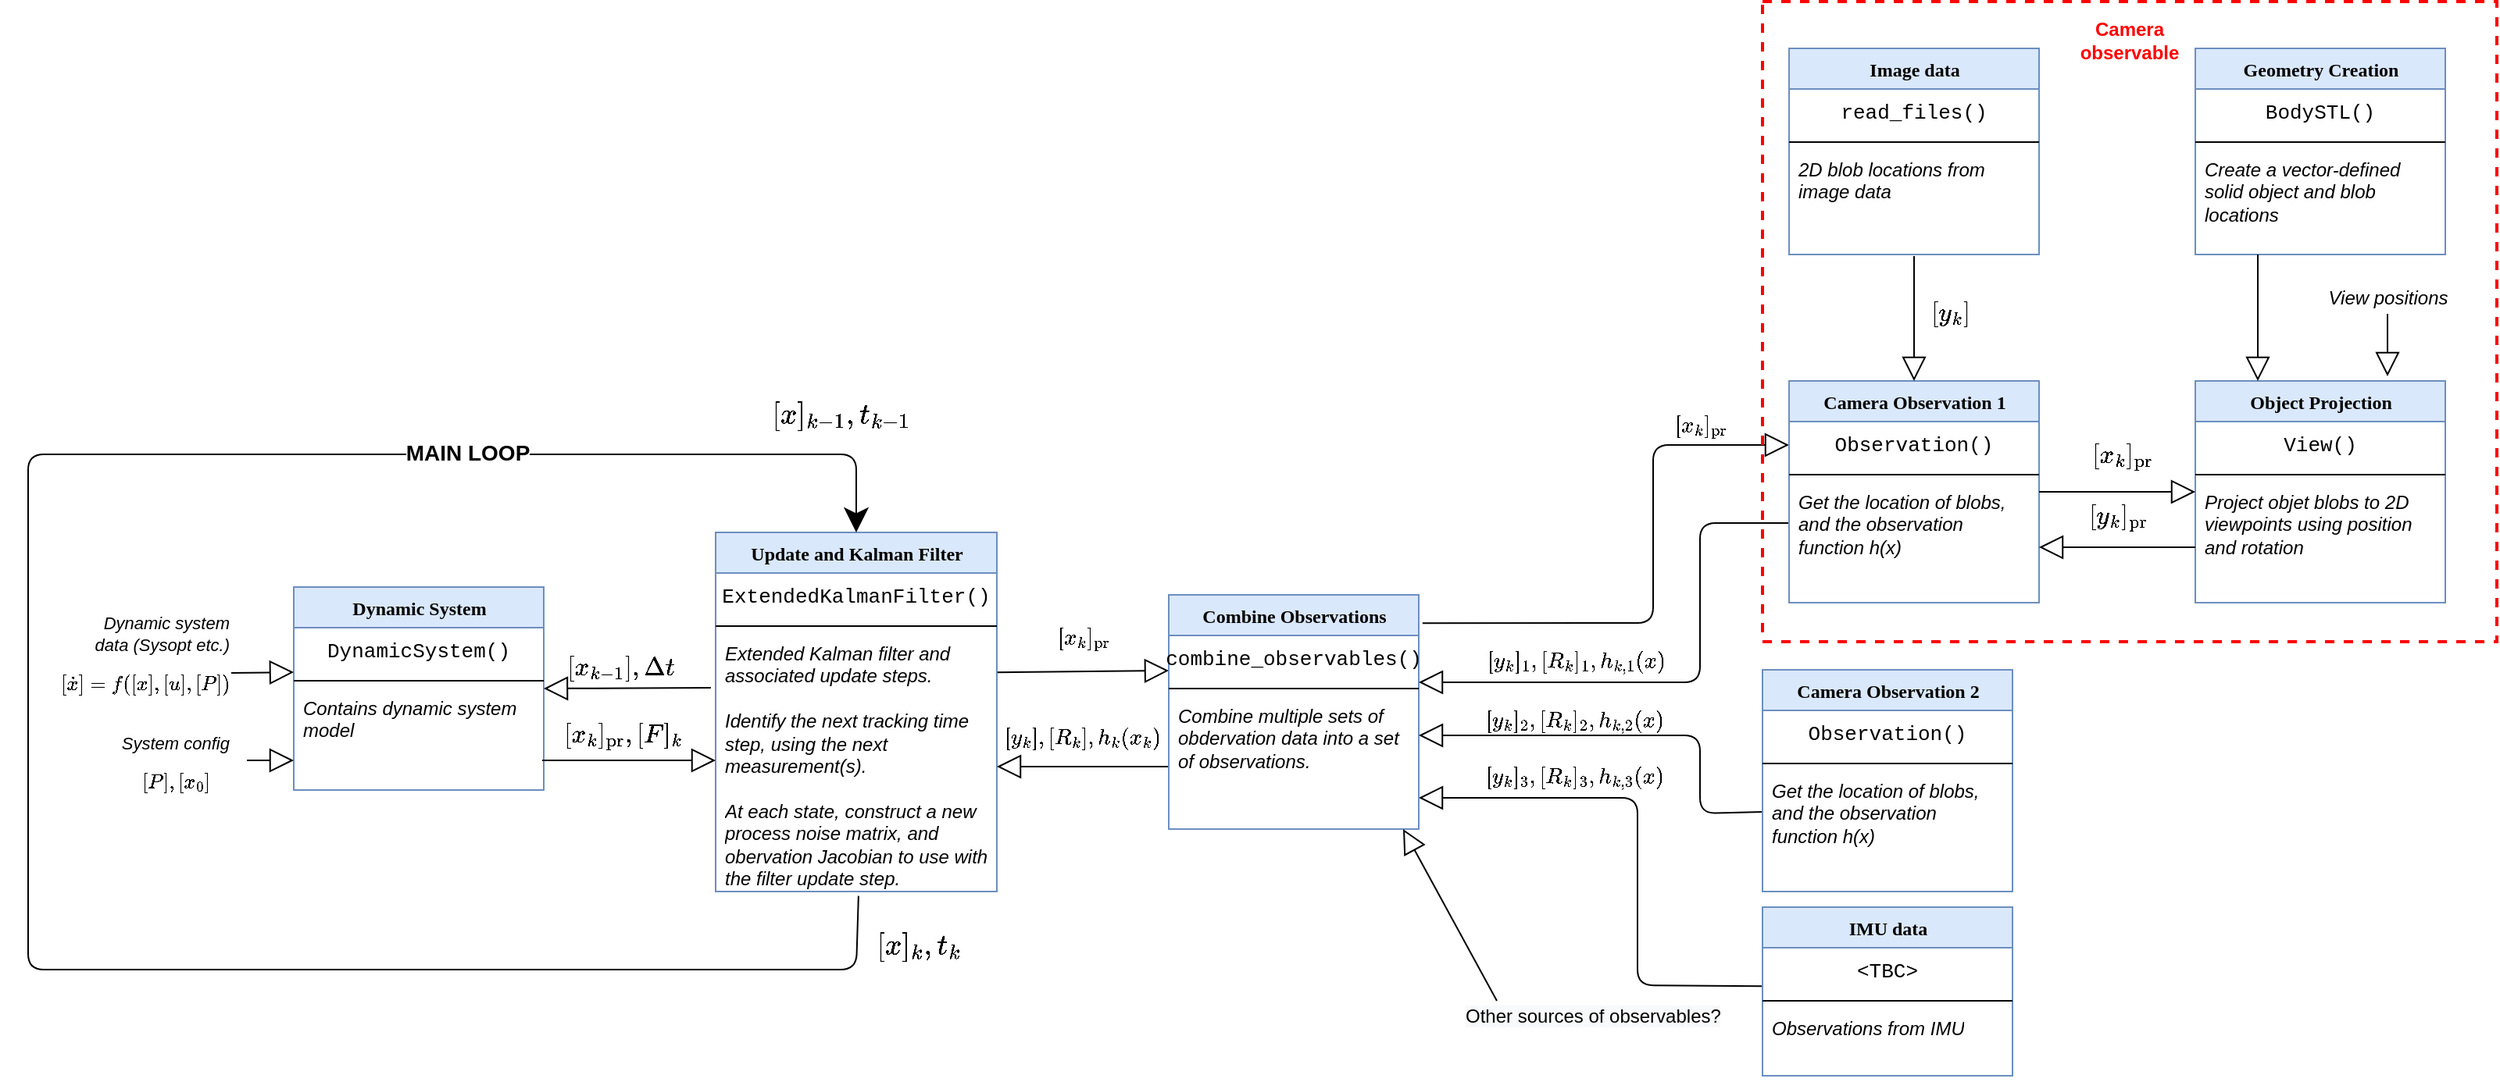 <mxfile version="16.5.1" type="device"><diagram name="Page-1" id="9f46799a-70d6-7492-0946-bef42562c5a5"><mxGraphModel dx="3623" dy="2398" grid="1" gridSize="10" guides="1" tooltips="1" connect="1" arrows="1" fold="1" page="1" pageScale="1" pageWidth="1100" pageHeight="850" background="none" math="1" shadow="0"><root><mxCell id="0"/><mxCell id="1" parent="0"/><mxCell id="78961159f06e98e8-56" value="Dynamic System" style="swimlane;html=1;fontStyle=1;align=center;verticalAlign=top;childLayout=stackLayout;horizontal=1;startSize=26;horizontalStack=0;resizeParent=1;resizeLast=0;collapsible=1;marginBottom=0;swimlaneFillColor=#ffffff;rounded=0;shadow=0;comic=0;labelBackgroundColor=none;strokeWidth=1;fillColor=#dae8fc;fontFamily=Verdana;fontSize=12;strokeColor=#6c8ebf;" parent="1" vertex="1"><mxGeometry x="110" y="75" width="160" height="130" as="geometry"/></mxCell><mxCell id="YIGwwPv-R-SoOtM_OeYY-2" style="edgeStyle=orthogonalEdgeStyle;rounded=0;orthogonalLoop=1;jettySize=auto;html=1;exitX=1;exitY=0.5;exitDx=0;exitDy=0;" parent="78961159f06e98e8-56" edge="1"><mxGeometry relative="1" as="geometry"><mxPoint x="160" y="65.0" as="sourcePoint"/><mxPoint x="160" y="65.0" as="targetPoint"/></mxGeometry></mxCell><mxCell id="YIGwwPv-R-SoOtM_OeYY-81" value="&lt;font face=&quot;Courier New&quot;&gt;DynamicSystem()&lt;/font&gt;" style="text;html=1;strokeColor=none;fillColor=none;align=center;verticalAlign=middle;whiteSpace=wrap;rounded=0;labelBorderColor=none;fontFamily=Helvetica;fontSize=13;fontColor=default;" parent="78961159f06e98e8-56" vertex="1"><mxGeometry y="26" width="160" height="30" as="geometry"/></mxCell><mxCell id="YIGwwPv-R-SoOtM_OeYY-84" value="" style="line;html=1;strokeWidth=1;fillColor=none;align=left;verticalAlign=middle;spacingTop=-1;spacingLeft=3;spacingRight=3;rotatable=0;labelPosition=right;points=[];portConstraint=eastwest;" parent="78961159f06e98e8-56" vertex="1"><mxGeometry y="56" width="160" height="8" as="geometry"/></mxCell><mxCell id="78961159f06e98e8-57" value="Contains dynamic system model" style="text;html=1;strokeColor=none;fillColor=none;align=left;verticalAlign=top;spacingLeft=4;spacingRight=4;whiteSpace=wrap;overflow=hidden;rotatable=0;points=[[0,0.5],[1,0.5]];portConstraint=eastwest;fontStyle=2" parent="78961159f06e98e8-56" vertex="1"><mxGeometry y="64" width="160" height="44" as="geometry"/></mxCell><mxCell id="YIGwwPv-R-SoOtM_OeYY-9" value="&lt;font face=&quot;Helvetica&quot;&gt;&lt;i&gt;Dynamic system&lt;br&gt;data (Sysopt etc.)&lt;br&gt;$$ [\dot{x}] = f([x],[u],[P])$$&lt;br&gt;&lt;/i&gt;&lt;/font&gt;" style="endArrow=block;html=1;rounded=0;fontFamily=Courier New;labelPosition=center;verticalLabelPosition=middle;align=right;verticalAlign=middle;endFill=0;endSize=13;labelBackgroundColor=none;" parent="1" edge="1"><mxGeometry x="-1.0" width="50" height="50" relative="1" as="geometry"><mxPoint x="70" y="130" as="sourcePoint"/><mxPoint x="110" y="129.5" as="targetPoint"/><Array as="points"/><mxPoint as="offset"/></mxGeometry></mxCell><mxCell id="YIGwwPv-R-SoOtM_OeYY-10" value="Update and Kalman Filter" style="swimlane;html=1;fontStyle=1;align=center;verticalAlign=top;childLayout=stackLayout;horizontal=1;startSize=26;horizontalStack=0;resizeParent=1;resizeLast=0;collapsible=1;marginBottom=0;swimlaneFillColor=#ffffff;rounded=0;shadow=0;comic=0;labelBackgroundColor=none;strokeWidth=1;fillColor=#dae8fc;fontFamily=Verdana;fontSize=12;strokeColor=#6c8ebf;" parent="1" vertex="1"><mxGeometry x="380" y="40" width="180" height="230" as="geometry"/></mxCell><mxCell id="YIGwwPv-R-SoOtM_OeYY-83" value="&lt;font face=&quot;Courier New&quot; style=&quot;font-size: 13px&quot;&gt;ExtendedKalmanFilter()&lt;/font&gt;" style="text;html=1;strokeColor=none;fillColor=none;align=center;verticalAlign=middle;whiteSpace=wrap;rounded=0;labelBorderColor=none;fontFamily=Helvetica;fontSize=13;fontColor=default;" parent="YIGwwPv-R-SoOtM_OeYY-10" vertex="1"><mxGeometry y="26" width="180" height="30" as="geometry"/></mxCell><mxCell id="YIGwwPv-R-SoOtM_OeYY-85" value="" style="line;html=1;strokeWidth=1;fillColor=none;align=left;verticalAlign=middle;spacingTop=-1;spacingLeft=3;spacingRight=3;rotatable=0;labelPosition=right;points=[];portConstraint=eastwest;" parent="YIGwwPv-R-SoOtM_OeYY-10" vertex="1"><mxGeometry y="56" width="180" height="8" as="geometry"/></mxCell><mxCell id="YIGwwPv-R-SoOtM_OeYY-12" style="edgeStyle=orthogonalEdgeStyle;rounded=0;orthogonalLoop=1;jettySize=auto;html=1;exitX=1;exitY=0.5;exitDx=0;exitDy=0;" parent="YIGwwPv-R-SoOtM_OeYY-10" edge="1"><mxGeometry relative="1" as="geometry"><mxPoint x="160" y="65.0" as="sourcePoint"/><mxPoint x="160" y="65.0" as="targetPoint"/></mxGeometry></mxCell><mxCell id="YIGwwPv-R-SoOtM_OeYY-53" style="edgeStyle=orthogonalEdgeStyle;rounded=0;orthogonalLoop=1;jettySize=auto;html=1;exitX=1;exitY=0.5;exitDx=0;exitDy=0;" parent="YIGwwPv-R-SoOtM_OeYY-10" edge="1"><mxGeometry relative="1" as="geometry"><mxPoint x="180" y="49" as="sourcePoint"/><mxPoint x="180" y="49" as="targetPoint"/></mxGeometry></mxCell><mxCell id="YIGwwPv-R-SoOtM_OeYY-11" value="Extended Kalman filter and associated update steps.&lt;br&gt;&lt;br&gt;Identify the next tracking time step, using the next measurement(s).&lt;br&gt;&lt;br&gt;At each state, construct a new process noise matrix, and obervation Jacobian to use with the filter update step." style="text;html=1;strokeColor=none;fillColor=none;align=left;verticalAlign=top;spacingLeft=4;spacingRight=4;whiteSpace=wrap;overflow=hidden;rotatable=0;points=[[0,0.5],[1,0.5]];portConstraint=eastwest;fontStyle=2" parent="YIGwwPv-R-SoOtM_OeYY-10" vertex="1"><mxGeometry y="64" width="180" height="166" as="geometry"/></mxCell><mxCell id="YIGwwPv-R-SoOtM_OeYY-96" value="" style="endArrow=classic;html=1;labelBackgroundColor=none;labelBorderColor=none;fontFamily=Helvetica;fontSize=12;fontColor=default;endSize=13;fillColor=#000000;jumpSize=6;rounded=1;entryX=0.5;entryY=0;entryDx=0;entryDy=0;exitX=0.508;exitY=1.017;exitDx=0;exitDy=0;exitPerimeter=0;" parent="YIGwwPv-R-SoOtM_OeYY-10" source="YIGwwPv-R-SoOtM_OeYY-11" target="YIGwwPv-R-SoOtM_OeYY-10" edge="1"><mxGeometry width="50" height="50" relative="1" as="geometry"><mxPoint x="90" y="420" as="sourcePoint"/><mxPoint x="90" y="-150" as="targetPoint"/><Array as="points"><mxPoint x="90" y="280"/><mxPoint x="-440" y="280"/><mxPoint x="-440" y="-50"/><mxPoint x="90" y="-50"/></Array></mxGeometry></mxCell><mxCell id="bnREt000BLG81VtpY1rq-1" value="&lt;b&gt;&lt;font style=&quot;font-size: 14px&quot;&gt;MAIN LOOP&lt;/font&gt;&lt;/b&gt;" style="edgeLabel;html=1;align=center;verticalAlign=middle;resizable=0;points=[];" parent="YIGwwPv-R-SoOtM_OeYY-96" vertex="1" connectable="0"><mxGeometry x="0.426" y="1" relative="1" as="geometry"><mxPoint x="127" as="offset"/></mxGeometry></mxCell><mxCell id="YIGwwPv-R-SoOtM_OeYY-17" value="&lt;span style=&quot;color: rgb(0 , 0 , 0) ; font-family: &amp;#34;helvetica&amp;#34; ; font-size: 14px ; font-style: normal ; font-weight: 400 ; letter-spacing: normal ; text-align: right ; text-indent: 0px ; text-transform: none ; word-spacing: 0px ; background-color: rgb(248 , 249 , 250) ; display: inline ; float: none&quot;&gt;$$[x_{k-1}], \Delta t$$&lt;/span&gt;" style="endArrow=block;rounded=0;fontFamily=Courier New;labelPosition=center;verticalLabelPosition=middle;align=center;verticalAlign=middle;endFill=0;endSize=13;fontSize=14;spacing=0;html=1;labelBorderColor=none;labelBackgroundColor=none;fontColor=default;entryX=1;entryY=0.5;entryDx=0;entryDy=0;exitX=-0.017;exitY=0.214;exitDx=0;exitDy=0;exitPerimeter=0;" parent="1" source="YIGwwPv-R-SoOtM_OeYY-11" target="78961159f06e98e8-56" edge="1"><mxGeometry x="0.083" y="-13" width="50" height="50" relative="1" as="geometry"><mxPoint x="340" y="170" as="sourcePoint"/><mxPoint x="280" y="142" as="targetPoint"/><Array as="points"/><mxPoint as="offset"/></mxGeometry></mxCell><mxCell id="YIGwwPv-R-SoOtM_OeYY-65" value="&lt;span style=&quot;color: rgb(0 , 0 , 0) ; font-family: &amp;#34;helvetica&amp;#34; ; font-size: 14px ; font-style: normal ; font-weight: 400 ; letter-spacing: normal ; text-align: right ; text-indent: 0px ; text-transform: none ; word-spacing: 0px ; background-color: rgb(248 , 249 , 250) ; display: inline ; float: none&quot;&gt;$$[x_{k}]_\mathrm{pr}, [F]_k$$&lt;/span&gt;" style="endArrow=block;rounded=0;fontFamily=Courier New;labelPosition=center;verticalLabelPosition=middle;align=center;verticalAlign=middle;endFill=0;endSize=13;fontSize=14;spacing=0;html=1;labelBorderColor=none;labelBackgroundColor=none;fontColor=default;exitX=0.994;exitY=1.068;exitDx=0;exitDy=0;exitPerimeter=0;" parent="1" source="78961159f06e98e8-57" edge="1"><mxGeometry x="-0.082" y="16" width="50" height="50" relative="1" as="geometry"><mxPoint x="389.04" y="369.996" as="sourcePoint"/><mxPoint x="380" y="186" as="targetPoint"/><Array as="points"/><mxPoint as="offset"/></mxGeometry></mxCell><mxCell id="YIGwwPv-R-SoOtM_OeYY-67" value="" style="endArrow=block;rounded=0;fontFamily=Courier New;labelPosition=center;verticalLabelPosition=middle;align=center;verticalAlign=middle;endFill=0;endSize=13;fontSize=14;spacing=0;html=1;labelBorderColor=none;labelBackgroundColor=none;fontColor=default;exitX=1.002;exitY=0.154;exitDx=0;exitDy=0;entryX=0;entryY=0.75;entryDx=0;entryDy=0;exitPerimeter=0;" parent="1" source="YIGwwPv-R-SoOtM_OeYY-11" target="bnREt000BLG81VtpY1rq-11" edge="1"><mxGeometry x="0.0" y="40" width="50" height="50" relative="1" as="geometry"><mxPoint x="280" y="200" as="sourcePoint"/><mxPoint x="550" y="320" as="targetPoint"/><Array as="points"/><mxPoint as="offset"/></mxGeometry></mxCell><mxCell id="n_DSwvdAwK1YShP1lFot-8" value="&lt;span style=&quot;font-family: &amp;#34;helvetica&amp;#34;&quot;&gt;$$[{x}_k]_\mathrm{pr}$$&amp;nbsp;&lt;/span&gt;" style="edgeLabel;html=1;align=center;verticalAlign=middle;resizable=0;points=[];fontSize=12;spacing=0;labelBackgroundColor=none;" parent="YIGwwPv-R-SoOtM_OeYY-67" vertex="1" connectable="0"><mxGeometry x="0.164" y="-1" relative="1" as="geometry"><mxPoint x="-10" y="-15" as="offset"/></mxGeometry></mxCell><mxCell id="YIGwwPv-R-SoOtM_OeYY-68" value="&lt;span style=&quot;font-family: &amp;#34;helvetica&amp;#34; ; font-size: 12px&quot;&gt;$$[y_k], [R_k], h_{k}(x_k) $$&amp;nbsp;&lt;/span&gt;" style="endArrow=block;rounded=0;fontFamily=Courier New;labelPosition=center;verticalLabelPosition=middle;align=center;verticalAlign=middle;endFill=0;endSize=13;fontSize=14;spacing=0;html=1;labelBorderColor=none;labelBackgroundColor=none;fontColor=default;" parent="1" edge="1"><mxGeometry y="-10" width="50" height="50" relative="1" as="geometry"><mxPoint x="670" y="190" as="sourcePoint"/><mxPoint x="560" y="190" as="targetPoint"/><Array as="points"/><mxPoint as="offset"/></mxGeometry></mxCell><mxCell id="YIGwwPv-R-SoOtM_OeYY-97" value="$$[x]_{k-1}, t_{k-1}$$" style="text;html=1;strokeColor=none;fillColor=none;align=center;verticalAlign=middle;whiteSpace=wrap;rounded=0;labelBorderColor=none;fontFamily=Helvetica;fontSize=16;fontColor=default;" parent="1" vertex="1"><mxGeometry x="430" y="-50" width="60" height="30" as="geometry"/></mxCell><mxCell id="YIGwwPv-R-SoOtM_OeYY-98" value="$$[x]_{k}, t_k$$" style="text;html=1;strokeColor=none;fillColor=none;align=center;verticalAlign=middle;whiteSpace=wrap;rounded=0;labelBorderColor=none;fontFamily=Helvetica;fontSize=16;fontColor=default;" parent="1" vertex="1"><mxGeometry x="480" y="290" width="60" height="30" as="geometry"/></mxCell><mxCell id="YIGwwPv-R-SoOtM_OeYY-99" value="" style="endArrow=block;rounded=1;fontFamily=Courier New;labelPosition=center;verticalLabelPosition=middle;align=left;verticalAlign=middle;endFill=0;endSize=13;fontSize=12;spacing=0;html=1;labelBorderColor=none;labelBackgroundColor=none;fontColor=default;exitX=-0.002;exitY=0.82;exitDx=0;exitDy=0;exitPerimeter=0;" parent="1" edge="1" source="bnREt000BLG81VtpY1rq-18"><mxGeometry x="1" y="117" width="50" height="50" relative="1" as="geometry"><mxPoint x="1060" y="330" as="sourcePoint"/><mxPoint x="830" y="210" as="targetPoint"/><Array as="points"><mxPoint x="970" y="330"/><mxPoint x="970" y="210"/><mxPoint x="870" y="210"/></Array><mxPoint x="-40" y="-7" as="offset"/></mxGeometry></mxCell><mxCell id="bnREt000BLG81VtpY1rq-30" value="&lt;span style=&quot;font-family: &amp;#34;helvetica&amp;#34;&quot;&gt;&lt;font style=&quot;font-size: 12px&quot;&gt;$$[y_k]_3, [R_k]_3, h_{k,3}(x) $$&amp;nbsp;&lt;/font&gt;&lt;/span&gt;" style="edgeLabel;html=1;align=center;verticalAlign=middle;resizable=0;points=[];fontSize=14;labelBackgroundColor=none;" parent="YIGwwPv-R-SoOtM_OeYY-99" vertex="1" connectable="0"><mxGeometry x="0.042" y="2" relative="1" as="geometry"><mxPoint x="-38" y="-28" as="offset"/></mxGeometry></mxCell><mxCell id="bnREt000BLG81VtpY1rq-10" value="Combine Observations" style="swimlane;html=1;fontStyle=1;align=center;verticalAlign=top;childLayout=stackLayout;horizontal=1;startSize=26;horizontalStack=0;resizeParent=1;resizeLast=0;collapsible=1;marginBottom=0;swimlaneFillColor=#ffffff;rounded=0;shadow=0;comic=0;labelBackgroundColor=none;strokeWidth=1;fillColor=#dae8fc;fontFamily=Verdana;fontSize=12;strokeColor=#6c8ebf;" parent="1" vertex="1"><mxGeometry x="670" y="80" width="160" height="150" as="geometry"/></mxCell><mxCell id="bnREt000BLG81VtpY1rq-11" value="&lt;font face=&quot;Courier New&quot; style=&quot;font-size: 13px&quot;&gt;combine_observables()&lt;/font&gt;" style="text;html=1;strokeColor=none;fillColor=none;align=center;verticalAlign=middle;whiteSpace=wrap;rounded=0;labelBorderColor=none;fontFamily=Helvetica;fontSize=13;fontColor=default;" parent="bnREt000BLG81VtpY1rq-10" vertex="1"><mxGeometry y="26" width="160" height="30" as="geometry"/></mxCell><mxCell id="bnREt000BLG81VtpY1rq-12" value="" style="line;html=1;strokeWidth=1;fillColor=none;align=left;verticalAlign=middle;spacingTop=-1;spacingLeft=3;spacingRight=3;rotatable=0;labelPosition=right;points=[];portConstraint=eastwest;" parent="bnREt000BLG81VtpY1rq-10" vertex="1"><mxGeometry y="56" width="160" height="8" as="geometry"/></mxCell><mxCell id="bnREt000BLG81VtpY1rq-13" value="Combine multiple sets of obdervation data into a set of observations, uncertanties, and observation functions." style="text;html=1;strokeColor=none;fillColor=none;align=left;verticalAlign=top;spacingLeft=4;spacingRight=4;whiteSpace=wrap;overflow=hidden;rotatable=0;points=[[0,0.5],[1,0.5]];portConstraint=eastwest;fontStyle=2" parent="bnREt000BLG81VtpY1rq-10" vertex="1"><mxGeometry y="64" width="160" height="44" as="geometry"/></mxCell><mxCell id="bnREt000BLG81VtpY1rq-14" style="edgeStyle=orthogonalEdgeStyle;rounded=0;orthogonalLoop=1;jettySize=auto;html=1;exitX=1;exitY=0.5;exitDx=0;exitDy=0;" parent="bnREt000BLG81VtpY1rq-10" edge="1"><mxGeometry relative="1" as="geometry"><mxPoint x="160" y="65.0" as="sourcePoint"/><mxPoint x="160" y="65.0" as="targetPoint"/></mxGeometry></mxCell><mxCell id="bnREt000BLG81VtpY1rq-15" style="edgeStyle=orthogonalEdgeStyle;rounded=0;orthogonalLoop=1;jettySize=auto;html=1;exitX=1;exitY=0.5;exitDx=0;exitDy=0;" parent="bnREt000BLG81VtpY1rq-10" edge="1"><mxGeometry relative="1" as="geometry"><mxPoint x="180" y="49" as="sourcePoint"/><mxPoint x="180" y="49" as="targetPoint"/></mxGeometry></mxCell><mxCell id="bnREt000BLG81VtpY1rq-17" value="IMU data" style="swimlane;html=1;fontStyle=1;align=center;verticalAlign=top;childLayout=stackLayout;horizontal=1;startSize=26;horizontalStack=0;resizeParent=1;resizeLast=0;collapsible=1;marginBottom=0;swimlaneFillColor=#ffffff;rounded=0;shadow=0;comic=0;labelBackgroundColor=none;strokeWidth=1;fillColor=#dae8fc;fontFamily=Verdana;fontSize=12;strokeColor=#6c8ebf;" parent="1" vertex="1"><mxGeometry x="1050" y="280" width="160" height="108" as="geometry"/></mxCell><mxCell id="bnREt000BLG81VtpY1rq-18" value="&lt;font face=&quot;Courier New&quot; style=&quot;font-size: 13px&quot;&gt;&amp;lt;TBC&amp;gt;&lt;/font&gt;" style="text;html=1;strokeColor=none;fillColor=none;align=center;verticalAlign=middle;whiteSpace=wrap;rounded=0;labelBorderColor=none;fontFamily=Helvetica;fontSize=13;fontColor=default;" parent="bnREt000BLG81VtpY1rq-17" vertex="1"><mxGeometry y="26" width="160" height="30" as="geometry"/></mxCell><mxCell id="bnREt000BLG81VtpY1rq-19" value="" style="line;html=1;strokeWidth=1;fillColor=none;align=left;verticalAlign=middle;spacingTop=-1;spacingLeft=3;spacingRight=3;rotatable=0;labelPosition=right;points=[];portConstraint=eastwest;" parent="bnREt000BLG81VtpY1rq-17" vertex="1"><mxGeometry y="56" width="160" height="8" as="geometry"/></mxCell><mxCell id="bnREt000BLG81VtpY1rq-20" value="Observations from IMU" style="text;html=1;strokeColor=none;fillColor=none;align=left;verticalAlign=top;spacingLeft=4;spacingRight=4;whiteSpace=wrap;overflow=hidden;rotatable=0;points=[[0,0.5],[1,0.5]];portConstraint=eastwest;fontStyle=2" parent="bnREt000BLG81VtpY1rq-17" vertex="1"><mxGeometry y="64" width="160" height="44" as="geometry"/></mxCell><mxCell id="bnREt000BLG81VtpY1rq-21" style="edgeStyle=orthogonalEdgeStyle;rounded=0;orthogonalLoop=1;jettySize=auto;html=1;exitX=1;exitY=0.5;exitDx=0;exitDy=0;" parent="bnREt000BLG81VtpY1rq-17" edge="1"><mxGeometry relative="1" as="geometry"><mxPoint x="160" y="65.0" as="sourcePoint"/><mxPoint x="160" y="65.0" as="targetPoint"/></mxGeometry></mxCell><mxCell id="bnREt000BLG81VtpY1rq-22" style="edgeStyle=orthogonalEdgeStyle;rounded=0;orthogonalLoop=1;jettySize=auto;html=1;exitX=1;exitY=0.5;exitDx=0;exitDy=0;" parent="bnREt000BLG81VtpY1rq-17" edge="1"><mxGeometry relative="1" as="geometry"><mxPoint x="180" y="49" as="sourcePoint"/><mxPoint x="180" y="49" as="targetPoint"/></mxGeometry></mxCell><mxCell id="bnREt000BLG81VtpY1rq-29" value="&lt;span style=&quot;font-family: &amp;#34;helvetica&amp;#34;&quot;&gt;&lt;font style=&quot;font-size: 12px&quot;&gt;$$[y_k]_2, [R_k]_2, h_{k,2}(x) $$&amp;nbsp;&lt;/font&gt;&lt;/span&gt;" style="endArrow=block;rounded=1;fontFamily=Courier New;labelPosition=center;verticalLabelPosition=middle;align=center;verticalAlign=middle;endFill=0;endSize=13;fontSize=14;spacing=0;html=1;labelBorderColor=none;labelBackgroundColor=none;fontColor=default;exitX=0;exitY=0.5;exitDx=0;exitDy=0;" parent="1" source="b3wDbIZHt2uw83cFBu6c-14" edge="1"><mxGeometry x="0.259" width="50" height="50" relative="1" as="geometry"><mxPoint x="1100" y="220" as="sourcePoint"/><mxPoint x="830" y="170" as="targetPoint"/><Array as="points"><mxPoint x="1010" y="220"/><mxPoint x="1010" y="170"/></Array><mxPoint as="offset"/></mxGeometry></mxCell><mxCell id="bnREt000BLG81VtpY1rq-31" value="" style="endArrow=block;rounded=1;fontFamily=Courier New;labelPosition=center;verticalLabelPosition=middle;align=left;verticalAlign=middle;endFill=0;endSize=13;fontSize=12;spacing=0;html=1;labelBorderColor=none;labelBackgroundColor=none;fontColor=default;entryX=1;entryY=1;entryDx=0;entryDy=0;exitX=0;exitY=0.5;exitDx=0;exitDy=0;" parent="1" source="YIGwwPv-R-SoOtM_OeYY-22" target="bnREt000BLG81VtpY1rq-11" edge="1"><mxGeometry x="-1" y="32" width="50" height="50" relative="1" as="geometry"><mxPoint x="1060" y="40" as="sourcePoint"/><mxPoint x="800" y="136.0" as="targetPoint"/><Array as="points"><mxPoint x="1010" y="34"/><mxPoint x="1010" y="136"/></Array><mxPoint x="38" y="-21" as="offset"/></mxGeometry></mxCell><mxCell id="bnREt000BLG81VtpY1rq-32" value="&lt;font style=&quot;font-size: 12px&quot;&gt;$$[y_k]_1, [R_k]_1, h_{k,1}(x) $$&amp;nbsp;&lt;/font&gt;" style="edgeLabel;html=1;align=center;verticalAlign=middle;resizable=1;points=[];fontSize=14;labelBackgroundColor=none;spacing=0;imageAspect=0;expand=1;autosize=0;container=0;collapsible=0;backgroundOutline=0;metaEdit=0;rotation=0;" parent="bnREt000BLG81VtpY1rq-31" vertex="1" connectable="0"><mxGeometry x="0.042" y="2" relative="1" as="geometry"><mxPoint x="-62" y="-7" as="offset"/></mxGeometry></mxCell><mxCell id="n_DSwvdAwK1YShP1lFot-2" value="&lt;font face=&quot;Helvetica&quot;&gt;&lt;i&gt;System config $$ [P], [x_0] $$&lt;br&gt;&lt;/i&gt;&lt;/font&gt;" style="endArrow=block;html=1;rounded=0;fontFamily=Courier New;labelPosition=center;verticalLabelPosition=middle;align=right;verticalAlign=middle;endFill=0;endSize=13;labelBackgroundColor=none;" parent="1" edge="1"><mxGeometry x="-1" y="-17" width="50" height="50" relative="1" as="geometry"><mxPoint x="80" y="186" as="sourcePoint"/><mxPoint x="110" y="186" as="targetPoint"/><mxPoint x="-10" y="-3" as="offset"/></mxGeometry></mxCell><mxCell id="n_DSwvdAwK1YShP1lFot-26" value="" style="endArrow=block;rounded=1;fontFamily=Courier New;labelPosition=center;verticalLabelPosition=middle;align=left;verticalAlign=middle;endFill=0;endSize=13;fontSize=12;spacing=0;html=1;labelBorderColor=none;labelBackgroundColor=none;fontColor=default;entryX=0;entryY=0.5;entryDx=0;entryDy=0;exitX=1.015;exitY=0.121;exitDx=0;exitDy=0;exitPerimeter=0;" parent="1" source="bnREt000BLG81VtpY1rq-10" target="YIGwwPv-R-SoOtM_OeYY-86" edge="1"><mxGeometry x="-1" y="32" width="50" height="50" relative="1" as="geometry"><mxPoint x="760" y="-280" as="sourcePoint"/><mxPoint x="640" y="-184" as="targetPoint"/><Array as="points"><mxPoint x="980" y="98"/><mxPoint x="980" y="-16"/></Array><mxPoint x="38" y="-21" as="offset"/></mxGeometry></mxCell><mxCell id="n_DSwvdAwK1YShP1lFot-27" value="&lt;font style=&quot;font-size: 12px&quot;&gt;$$[x_k]_\mathrm{pr}$$&amp;nbsp;&lt;/font&gt;" style="edgeLabel;html=1;align=center;verticalAlign=middle;resizable=0;points=[];fontSize=14;labelBackgroundColor=none;" parent="n_DSwvdAwK1YShP1lFot-26" vertex="1" connectable="0"><mxGeometry x="0.042" y="2" relative="1" as="geometry"><mxPoint x="32" y="-84" as="offset"/></mxGeometry></mxCell><mxCell id="n_DSwvdAwK1YShP1lFot-30" value="" style="group" parent="1" vertex="1" connectable="0"><mxGeometry x="1050" y="-300" width="470" height="410" as="geometry"/></mxCell><mxCell id="bnREt000BLG81VtpY1rq-9" value="" style="rounded=0;whiteSpace=wrap;html=1;fontSize=14;fillColor=none;sketch=0;imageAspect=0;connectable=0;dashed=1;strokeColor=#FF0000;gradientColor=none;glass=0;shadow=0;strokeWidth=2;align=center;" parent="n_DSwvdAwK1YShP1lFot-30" vertex="1"><mxGeometry width="470" height="410" as="geometry"/></mxCell><mxCell id="YIGwwPv-R-SoOtM_OeYY-21" value="Camera Observation 1" style="swimlane;html=1;fontStyle=1;align=center;verticalAlign=top;childLayout=stackLayout;horizontal=1;startSize=26;horizontalStack=0;resizeParent=1;resizeLast=0;collapsible=1;marginBottom=0;swimlaneFillColor=#ffffff;rounded=0;shadow=0;comic=0;labelBackgroundColor=none;strokeWidth=1;fillColor=#dae8fc;fontFamily=Verdana;fontSize=12;strokeColor=#6c8ebf;" parent="n_DSwvdAwK1YShP1lFot-30" vertex="1"><mxGeometry x="17" y="243" width="160" height="142" as="geometry"/></mxCell><mxCell id="YIGwwPv-R-SoOtM_OeYY-86" value="&lt;font face=&quot;Courier New&quot; style=&quot;font-size: 13px&quot;&gt;Observation()&lt;/font&gt;" style="text;html=1;strokeColor=none;fillColor=none;align=center;verticalAlign=middle;whiteSpace=wrap;rounded=0;labelBorderColor=none;fontFamily=Helvetica;fontSize=13;fontColor=default;" parent="YIGwwPv-R-SoOtM_OeYY-21" vertex="1"><mxGeometry y="26" width="160" height="30" as="geometry"/></mxCell><mxCell id="YIGwwPv-R-SoOtM_OeYY-87" value="" style="line;html=1;strokeWidth=1;fillColor=none;align=left;verticalAlign=middle;spacingTop=-1;spacingLeft=3;spacingRight=3;rotatable=0;labelPosition=right;points=[];portConstraint=eastwest;" parent="YIGwwPv-R-SoOtM_OeYY-21" vertex="1"><mxGeometry y="56" width="160" height="8" as="geometry"/></mxCell><mxCell id="YIGwwPv-R-SoOtM_OeYY-22" value="Get the location of blobs, and the observation function h(x)" style="text;html=1;strokeColor=none;fillColor=none;align=left;verticalAlign=top;spacingLeft=4;spacingRight=4;whiteSpace=wrap;overflow=hidden;rotatable=0;points=[[0,0.5],[1,0.5]];portConstraint=eastwest;fontStyle=2" parent="YIGwwPv-R-SoOtM_OeYY-21" vertex="1"><mxGeometry y="64" width="160" height="54" as="geometry"/></mxCell><mxCell id="YIGwwPv-R-SoOtM_OeYY-23" style="edgeStyle=orthogonalEdgeStyle;rounded=0;orthogonalLoop=1;jettySize=auto;html=1;exitX=1;exitY=0.5;exitDx=0;exitDy=0;" parent="YIGwwPv-R-SoOtM_OeYY-21" edge="1"><mxGeometry relative="1" as="geometry"><mxPoint x="160" y="65.0" as="sourcePoint"/><mxPoint x="160" y="65.0" as="targetPoint"/></mxGeometry></mxCell><mxCell id="YIGwwPv-R-SoOtM_OeYY-28" value="Object Projection" style="swimlane;html=1;fontStyle=1;align=center;verticalAlign=top;childLayout=stackLayout;horizontal=1;startSize=26;horizontalStack=0;resizeParent=1;resizeLast=0;collapsible=1;marginBottom=0;swimlaneFillColor=#ffffff;rounded=0;shadow=0;comic=0;labelBackgroundColor=none;strokeWidth=1;fillColor=#dae8fc;fontFamily=Verdana;fontSize=12;strokeColor=#6c8ebf;" parent="n_DSwvdAwK1YShP1lFot-30" vertex="1"><mxGeometry x="277" y="243" width="160" height="142" as="geometry"/></mxCell><mxCell id="YIGwwPv-R-SoOtM_OeYY-94" value="&lt;font face=&quot;Courier New&quot; style=&quot;font-size: 13px&quot;&gt;View()&lt;/font&gt;" style="text;html=1;strokeColor=none;fillColor=none;align=center;verticalAlign=middle;whiteSpace=wrap;rounded=0;labelBorderColor=none;fontFamily=Helvetica;fontSize=13;fontColor=default;" parent="YIGwwPv-R-SoOtM_OeYY-28" vertex="1"><mxGeometry y="26" width="160" height="30" as="geometry"/></mxCell><mxCell id="YIGwwPv-R-SoOtM_OeYY-95" value="" style="line;html=1;strokeWidth=1;fillColor=none;align=left;verticalAlign=middle;spacingTop=-1;spacingLeft=3;spacingRight=3;rotatable=0;labelPosition=right;points=[];portConstraint=eastwest;" parent="YIGwwPv-R-SoOtM_OeYY-28" vertex="1"><mxGeometry y="56" width="160" height="8" as="geometry"/></mxCell><mxCell id="YIGwwPv-R-SoOtM_OeYY-29" value="Project objet blobs to 2D viewpoints using position and rotation" style="text;html=1;strokeColor=none;fillColor=none;align=left;verticalAlign=top;spacingLeft=4;spacingRight=4;whiteSpace=wrap;overflow=hidden;rotatable=0;points=[[0,0.5],[1,0.5]];portConstraint=eastwest;fontStyle=2" parent="YIGwwPv-R-SoOtM_OeYY-28" vertex="1"><mxGeometry y="64" width="160" height="54" as="geometry"/></mxCell><mxCell id="YIGwwPv-R-SoOtM_OeYY-30" style="edgeStyle=orthogonalEdgeStyle;rounded=0;orthogonalLoop=1;jettySize=auto;html=1;exitX=1;exitY=0.5;exitDx=0;exitDy=0;" parent="YIGwwPv-R-SoOtM_OeYY-28" edge="1"><mxGeometry relative="1" as="geometry"><mxPoint x="160" y="65.0" as="sourcePoint"/><mxPoint x="160" y="65.0" as="targetPoint"/></mxGeometry></mxCell><mxCell id="YIGwwPv-R-SoOtM_OeYY-37" value="Image data" style="swimlane;html=1;fontStyle=1;align=center;verticalAlign=top;childLayout=stackLayout;horizontal=1;startSize=26;horizontalStack=0;resizeParent=1;resizeLast=0;collapsible=1;marginBottom=0;swimlaneFillColor=#ffffff;rounded=0;shadow=0;comic=0;labelBackgroundColor=none;strokeWidth=1;fillColor=#dae8fc;fontFamily=Verdana;fontSize=12;strokeColor=#6c8ebf;" parent="n_DSwvdAwK1YShP1lFot-30" vertex="1"><mxGeometry x="17" y="30" width="160" height="132" as="geometry"/></mxCell><mxCell id="YIGwwPv-R-SoOtM_OeYY-100" value="&lt;font face=&quot;Courier New&quot; style=&quot;font-size: 13px&quot;&gt;read_files()&lt;/font&gt;" style="text;html=1;strokeColor=none;fillColor=none;align=center;verticalAlign=middle;whiteSpace=wrap;rounded=0;labelBorderColor=none;fontFamily=Helvetica;fontSize=13;fontColor=default;" parent="YIGwwPv-R-SoOtM_OeYY-37" vertex="1"><mxGeometry y="26" width="160" height="30" as="geometry"/></mxCell><mxCell id="YIGwwPv-R-SoOtM_OeYY-101" value="" style="line;html=1;strokeWidth=1;fillColor=none;align=left;verticalAlign=middle;spacingTop=-1;spacingLeft=3;spacingRight=3;rotatable=0;labelPosition=right;points=[];portConstraint=eastwest;" parent="YIGwwPv-R-SoOtM_OeYY-37" vertex="1"><mxGeometry y="56" width="160" height="8" as="geometry"/></mxCell><mxCell id="YIGwwPv-R-SoOtM_OeYY-38" value="2D blob locations from image data" style="text;html=1;strokeColor=none;fillColor=none;align=left;verticalAlign=top;spacingLeft=4;spacingRight=4;whiteSpace=wrap;overflow=hidden;rotatable=0;points=[[0,0.5],[1,0.5]];portConstraint=eastwest;fontStyle=2" parent="YIGwwPv-R-SoOtM_OeYY-37" vertex="1"><mxGeometry y="64" width="160" height="44" as="geometry"/></mxCell><mxCell id="YIGwwPv-R-SoOtM_OeYY-39" style="edgeStyle=orthogonalEdgeStyle;rounded=0;orthogonalLoop=1;jettySize=auto;html=1;exitX=1;exitY=0.5;exitDx=0;exitDy=0;" parent="YIGwwPv-R-SoOtM_OeYY-37" edge="1"><mxGeometry relative="1" as="geometry"><mxPoint x="160" y="65.0" as="sourcePoint"/><mxPoint x="160" y="65.0" as="targetPoint"/></mxGeometry></mxCell><mxCell id="YIGwwPv-R-SoOtM_OeYY-69" value="$$[{y}_k]$$" style="endArrow=block;rounded=0;fontFamily=Courier New;labelPosition=center;verticalLabelPosition=middle;align=center;verticalAlign=middle;endFill=0;endSize=13;fontSize=14;spacing=0;labelBorderColor=none;labelBackgroundColor=default;fontColor=default;entryX=0.5;entryY=0;entryDx=0;entryDy=0;html=1;jumpSize=6;" parent="n_DSwvdAwK1YShP1lFot-30" target="YIGwwPv-R-SoOtM_OeYY-21" edge="1"><mxGeometry x="-0.075" y="23" width="50" height="50" relative="1" as="geometry"><mxPoint x="97" y="163" as="sourcePoint"/><mxPoint x="207" y="323" as="targetPoint"/><Array as="points"/><mxPoint as="offset"/></mxGeometry></mxCell><mxCell id="YIGwwPv-R-SoOtM_OeYY-70" value="$$[y_k]_\mathrm{pr}$$" style="endArrow=block;rounded=0;fontFamily=Courier New;labelPosition=center;verticalLabelPosition=middle;align=center;verticalAlign=middle;endFill=0;endSize=13;fontSize=14;spacing=0;labelBorderColor=none;labelBackgroundColor=none;fontColor=default;html=1;jumpSize=6;exitX=0;exitY=0.75;exitDx=0;exitDy=0;entryX=1;entryY=0.75;entryDx=0;entryDy=0;" parent="n_DSwvdAwK1YShP1lFot-30" source="YIGwwPv-R-SoOtM_OeYY-28" target="YIGwwPv-R-SoOtM_OeYY-21" edge="1"><mxGeometry y="-20" width="50" height="50" relative="1" as="geometry"><mxPoint x="217" y="383" as="sourcePoint"/><mxPoint x="177" y="423" as="targetPoint"/><Array as="points"/><mxPoint as="offset"/></mxGeometry></mxCell><mxCell id="YIGwwPv-R-SoOtM_OeYY-72" value="&lt;span style=&quot;color: rgb(0 , 0 , 0) ; font-family: &amp;#34;helvetica&amp;#34; ; font-size: 14px ; font-style: normal ; font-weight: 400 ; letter-spacing: normal ; text-align: right ; text-indent: 0px ; text-transform: none ; word-spacing: 0px ; background-color: rgb(248 , 249 , 250) ; display: inline ; float: none&quot;&gt;$$[{{x}}_k]_\mathrm{pr}$$&lt;/span&gt;" style="endArrow=block;rounded=0;fontFamily=Courier New;labelPosition=center;verticalLabelPosition=middle;align=center;verticalAlign=middle;endFill=0;endSize=13;fontSize=14;spacing=0;html=1;labelBorderColor=none;labelBackgroundColor=none;fontColor=default;exitX=1;exitY=0.5;exitDx=0;exitDy=0;entryX=0;entryY=0.5;entryDx=0;entryDy=0;" parent="n_DSwvdAwK1YShP1lFot-30" source="YIGwwPv-R-SoOtM_OeYY-21" target="YIGwwPv-R-SoOtM_OeYY-28" edge="1"><mxGeometry x="0.06" y="23" width="50" height="50" relative="1" as="geometry"><mxPoint x="187" y="363" as="sourcePoint"/><mxPoint x="267" y="363" as="targetPoint"/><Array as="points"/><mxPoint as="offset"/></mxGeometry></mxCell><mxCell id="YIGwwPv-R-SoOtM_OeYY-88" value="Geometry Creation" style="swimlane;html=1;fontStyle=1;align=center;verticalAlign=top;childLayout=stackLayout;horizontal=1;startSize=26;horizontalStack=0;resizeParent=1;resizeLast=0;collapsible=1;marginBottom=0;swimlaneFillColor=#ffffff;rounded=0;shadow=0;comic=0;labelBackgroundColor=none;strokeWidth=1;fillColor=#dae8fc;fontFamily=Verdana;fontSize=12;strokeColor=#6c8ebf;" parent="n_DSwvdAwK1YShP1lFot-30" vertex="1"><mxGeometry x="277" y="30" width="160" height="132" as="geometry"/></mxCell><mxCell id="YIGwwPv-R-SoOtM_OeYY-102" value="&lt;font face=&quot;Courier New&quot; style=&quot;font-size: 13px&quot;&gt;BodySTL()&lt;/font&gt;" style="text;html=1;strokeColor=none;fillColor=none;align=center;verticalAlign=middle;whiteSpace=wrap;rounded=0;labelBorderColor=none;fontFamily=Helvetica;fontSize=13;fontColor=default;" parent="YIGwwPv-R-SoOtM_OeYY-88" vertex="1"><mxGeometry y="26" width="160" height="30" as="geometry"/></mxCell><mxCell id="YIGwwPv-R-SoOtM_OeYY-103" value="" style="line;html=1;strokeWidth=1;fillColor=none;align=left;verticalAlign=middle;spacingTop=-1;spacingLeft=3;spacingRight=3;rotatable=0;labelPosition=right;points=[];portConstraint=eastwest;" parent="YIGwwPv-R-SoOtM_OeYY-88" vertex="1"><mxGeometry y="56" width="160" height="8" as="geometry"/></mxCell><mxCell id="YIGwwPv-R-SoOtM_OeYY-89" value="Create a vector-defined solid object and blob locations" style="text;html=1;strokeColor=none;fillColor=none;align=left;verticalAlign=top;spacingLeft=4;spacingRight=4;whiteSpace=wrap;overflow=hidden;rotatable=0;points=[[0,0.5],[1,0.5]];portConstraint=eastwest;fontStyle=2" parent="YIGwwPv-R-SoOtM_OeYY-88" vertex="1"><mxGeometry y="64" width="160" height="54" as="geometry"/></mxCell><mxCell id="YIGwwPv-R-SoOtM_OeYY-90" style="edgeStyle=orthogonalEdgeStyle;rounded=0;orthogonalLoop=1;jettySize=auto;html=1;exitX=1;exitY=0.5;exitDx=0;exitDy=0;" parent="YIGwwPv-R-SoOtM_OeYY-88" edge="1"><mxGeometry relative="1" as="geometry"><mxPoint x="160" y="65.0" as="sourcePoint"/><mxPoint x="160" y="65.0" as="targetPoint"/></mxGeometry></mxCell><mxCell id="YIGwwPv-R-SoOtM_OeYY-92" value="" style="endArrow=block;rounded=0;fontFamily=Courier New;labelPosition=center;verticalLabelPosition=middle;align=center;verticalAlign=middle;endFill=0;endSize=13;fontSize=12;spacing=0;labelBorderColor=none;labelBackgroundColor=default;fontColor=default;entryX=0.25;entryY=0;entryDx=0;entryDy=0;html=1;jumpSize=6;exitX=0.25;exitY=1;exitDx=0;exitDy=0;" parent="n_DSwvdAwK1YShP1lFot-30" source="YIGwwPv-R-SoOtM_OeYY-88" target="YIGwwPv-R-SoOtM_OeYY-28" edge="1"><mxGeometry x="-0.075" y="44" width="50" height="50" relative="1" as="geometry"><mxPoint x="356.5" y="163" as="sourcePoint"/><mxPoint x="356.5" y="243" as="targetPoint"/><Array as="points"/><mxPoint as="offset"/></mxGeometry></mxCell><mxCell id="YIGwwPv-R-SoOtM_OeYY-93" value="&lt;font face=&quot;Helvetica&quot; style=&quot;font-size: 12px;&quot;&gt;&lt;i style=&quot;font-size: 12px;&quot;&gt;View positions&lt;/i&gt;&lt;/font&gt;" style="endArrow=block;rounded=0;fontFamily=Courier New;labelPosition=center;verticalLabelPosition=middle;align=center;verticalAlign=middle;endFill=0;endSize=13;fontSize=12;spacing=0;labelBorderColor=none;labelBackgroundColor=default;fontColor=default;html=1;jumpSize=6;" parent="n_DSwvdAwK1YShP1lFot-30" edge="1"><mxGeometry x="-1" y="-10" width="50" height="50" relative="1" as="geometry"><mxPoint x="400" y="200" as="sourcePoint"/><mxPoint x="400" y="240" as="targetPoint"/><Array as="points"/><mxPoint x="10" y="-10" as="offset"/></mxGeometry></mxCell><mxCell id="n_DSwvdAwK1YShP1lFot-17" value="&lt;b&gt;&lt;font color=&quot;#ff0000&quot;&gt;Camera observable&lt;br&gt;&lt;/font&gt;&lt;/b&gt;" style="text;html=1;strokeColor=none;fillColor=none;align=center;verticalAlign=middle;whiteSpace=wrap;rounded=0;dashed=1;labelBackgroundColor=none;fontSize=12;fontColor=#FF8000;" parent="n_DSwvdAwK1YShP1lFot-30" vertex="1"><mxGeometry x="205" y="10" width="60" height="30" as="geometry"/></mxCell><mxCell id="b3wDbIZHt2uw83cFBu6c-11" value="Camera Observation 2" style="swimlane;html=1;fontStyle=1;align=center;verticalAlign=top;childLayout=stackLayout;horizontal=1;startSize=26;horizontalStack=0;resizeParent=1;resizeLast=0;collapsible=1;marginBottom=0;swimlaneFillColor=#ffffff;rounded=0;shadow=0;comic=0;labelBackgroundColor=none;strokeWidth=1;fillColor=#dae8fc;fontFamily=Verdana;fontSize=12;strokeColor=#6c8ebf;" vertex="1" parent="1"><mxGeometry x="1050" y="128" width="160" height="142" as="geometry"/></mxCell><mxCell id="b3wDbIZHt2uw83cFBu6c-12" value="&lt;font face=&quot;Courier New&quot; style=&quot;font-size: 13px&quot;&gt;Observation()&lt;/font&gt;" style="text;html=1;strokeColor=none;fillColor=none;align=center;verticalAlign=middle;whiteSpace=wrap;rounded=0;labelBorderColor=none;fontFamily=Helvetica;fontSize=13;fontColor=default;" vertex="1" parent="b3wDbIZHt2uw83cFBu6c-11"><mxGeometry y="26" width="160" height="30" as="geometry"/></mxCell><mxCell id="b3wDbIZHt2uw83cFBu6c-13" value="" style="line;html=1;strokeWidth=1;fillColor=none;align=left;verticalAlign=middle;spacingTop=-1;spacingLeft=3;spacingRight=3;rotatable=0;labelPosition=right;points=[];portConstraint=eastwest;" vertex="1" parent="b3wDbIZHt2uw83cFBu6c-11"><mxGeometry y="56" width="160" height="8" as="geometry"/></mxCell><mxCell id="b3wDbIZHt2uw83cFBu6c-14" value="Get the location of blobs, and the observation function h(x)" style="text;html=1;strokeColor=none;fillColor=none;align=left;verticalAlign=top;spacingLeft=4;spacingRight=4;whiteSpace=wrap;overflow=hidden;rotatable=0;points=[[0,0.5],[1,0.5]];portConstraint=eastwest;fontStyle=2" vertex="1" parent="b3wDbIZHt2uw83cFBu6c-11"><mxGeometry y="64" width="160" height="54" as="geometry"/></mxCell><mxCell id="b3wDbIZHt2uw83cFBu6c-15" style="edgeStyle=orthogonalEdgeStyle;rounded=0;orthogonalLoop=1;jettySize=auto;html=1;exitX=1;exitY=0.5;exitDx=0;exitDy=0;" edge="1" parent="b3wDbIZHt2uw83cFBu6c-11"><mxGeometry relative="1" as="geometry"><mxPoint x="160" y="65.0" as="sourcePoint"/><mxPoint x="160" y="65.0" as="targetPoint"/></mxGeometry></mxCell><mxCell id="b3wDbIZHt2uw83cFBu6c-75" value="&lt;span style=&quot;color: rgb(0 , 0 , 0) ; font-family: &amp;#34;helvetica&amp;#34; ; font-size: 12px ; font-style: normal ; font-weight: 400 ; letter-spacing: normal ; text-indent: 0px ; text-transform: none ; word-spacing: 0px ; background-color: rgb(248 , 249 , 250) ; display: inline ; float: none&quot;&gt;Other sources of observables?&lt;/span&gt;" style="endArrow=block;rounded=1;fontFamily=Courier New;labelPosition=center;verticalLabelPosition=middle;align=left;verticalAlign=middle;endFill=0;endSize=13;fontSize=12;spacing=0;html=1;labelBorderColor=none;labelBackgroundColor=none;fontColor=default;" edge="1" parent="1"><mxGeometry x="-0.987" y="22" width="50" height="50" relative="1" as="geometry"><mxPoint x="880" y="340" as="sourcePoint"/><mxPoint x="820" y="230" as="targetPoint"/><mxPoint as="offset"/></mxGeometry></mxCell></root></mxGraphModel></diagram></mxfile>